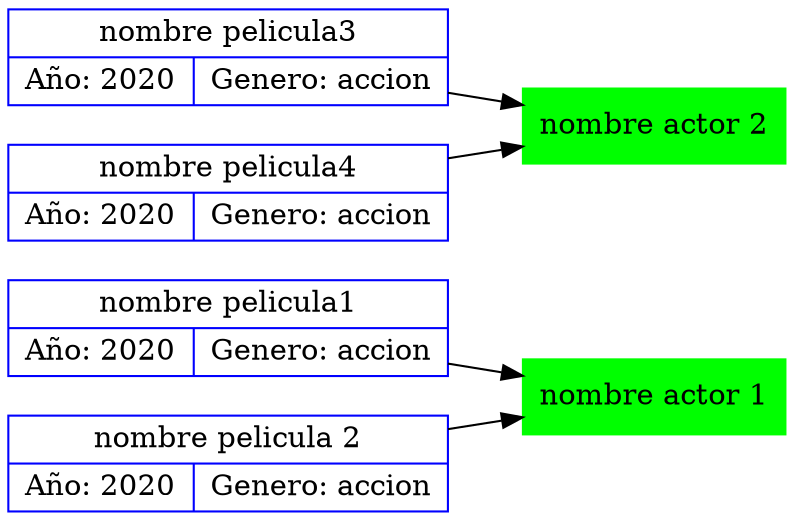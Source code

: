 #plantilla
#orientaciones LR TB BT RL
digraph {
    rankdir = LR

pelicula1[
    shape="record", label="nombre pelicula1|{Año: 2020 |  Genero: accion}",
    color= blue, 
]

pelicula2[
    shape="record", label="nombre pelicula 2|{Año: 2020 |  Genero: accion}",
    color= blue, 
    

]

actor[shape="box", color=green, style=filled
label="nombre actor 1"
]


pelicula3[
    shape="record", label="nombre pelicula3|{Año: 2020 |  Genero: accion}",
    color= blue, 
]

pelicula4[
    shape="record", label="nombre pelicula4 |{Año: 2020 |  Genero: accion}",
    color= blue, 

]

actor2[shape="box", color=green, style=filled
label="nombre actor 2"
]




pelicula1-> actor
pelicula2 -> actor

pelicula3 -> actor2
pelicula4 -> actor2






}